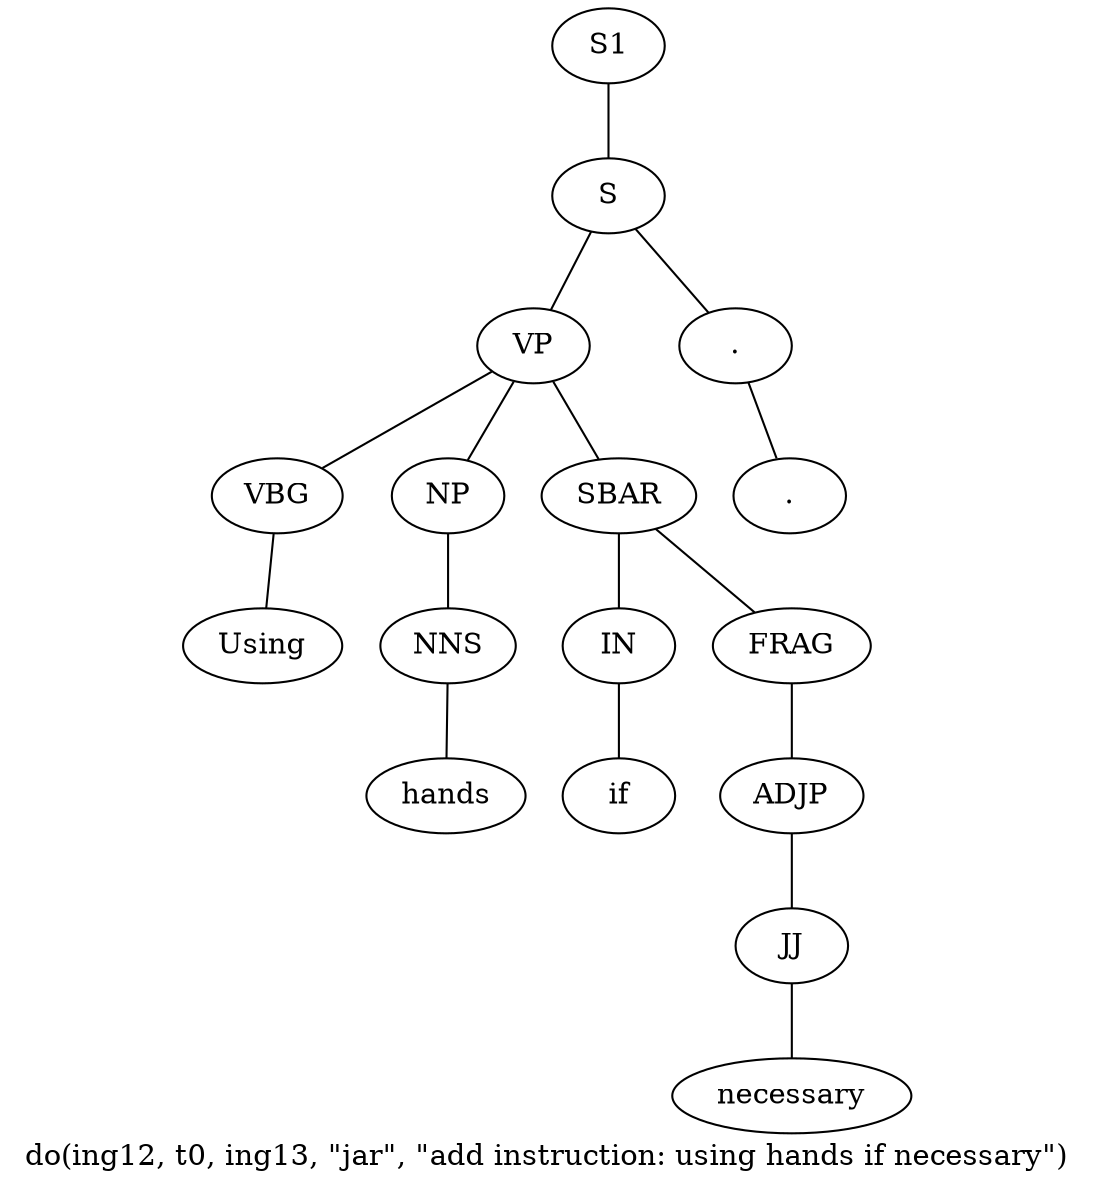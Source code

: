 graph SyntaxGraph {
	label = "do(ing12, t0, ing13, \"jar\", \"add instruction: using hands if necessary\")";
	Node0 [label="S1"];
	Node1 [label="S"];
	Node2 [label="VP"];
	Node3 [label="VBG"];
	Node4 [label="Using"];
	Node5 [label="NP"];
	Node6 [label="NNS"];
	Node7 [label="hands"];
	Node8 [label="SBAR"];
	Node9 [label="IN"];
	Node10 [label="if"];
	Node11 [label="FRAG"];
	Node12 [label="ADJP"];
	Node13 [label="JJ"];
	Node14 [label="necessary"];
	Node15 [label="."];
	Node16 [label="."];

	Node0 -- Node1;
	Node1 -- Node2;
	Node1 -- Node15;
	Node2 -- Node3;
	Node2 -- Node5;
	Node2 -- Node8;
	Node3 -- Node4;
	Node5 -- Node6;
	Node6 -- Node7;
	Node8 -- Node9;
	Node8 -- Node11;
	Node9 -- Node10;
	Node11 -- Node12;
	Node12 -- Node13;
	Node13 -- Node14;
	Node15 -- Node16;
}